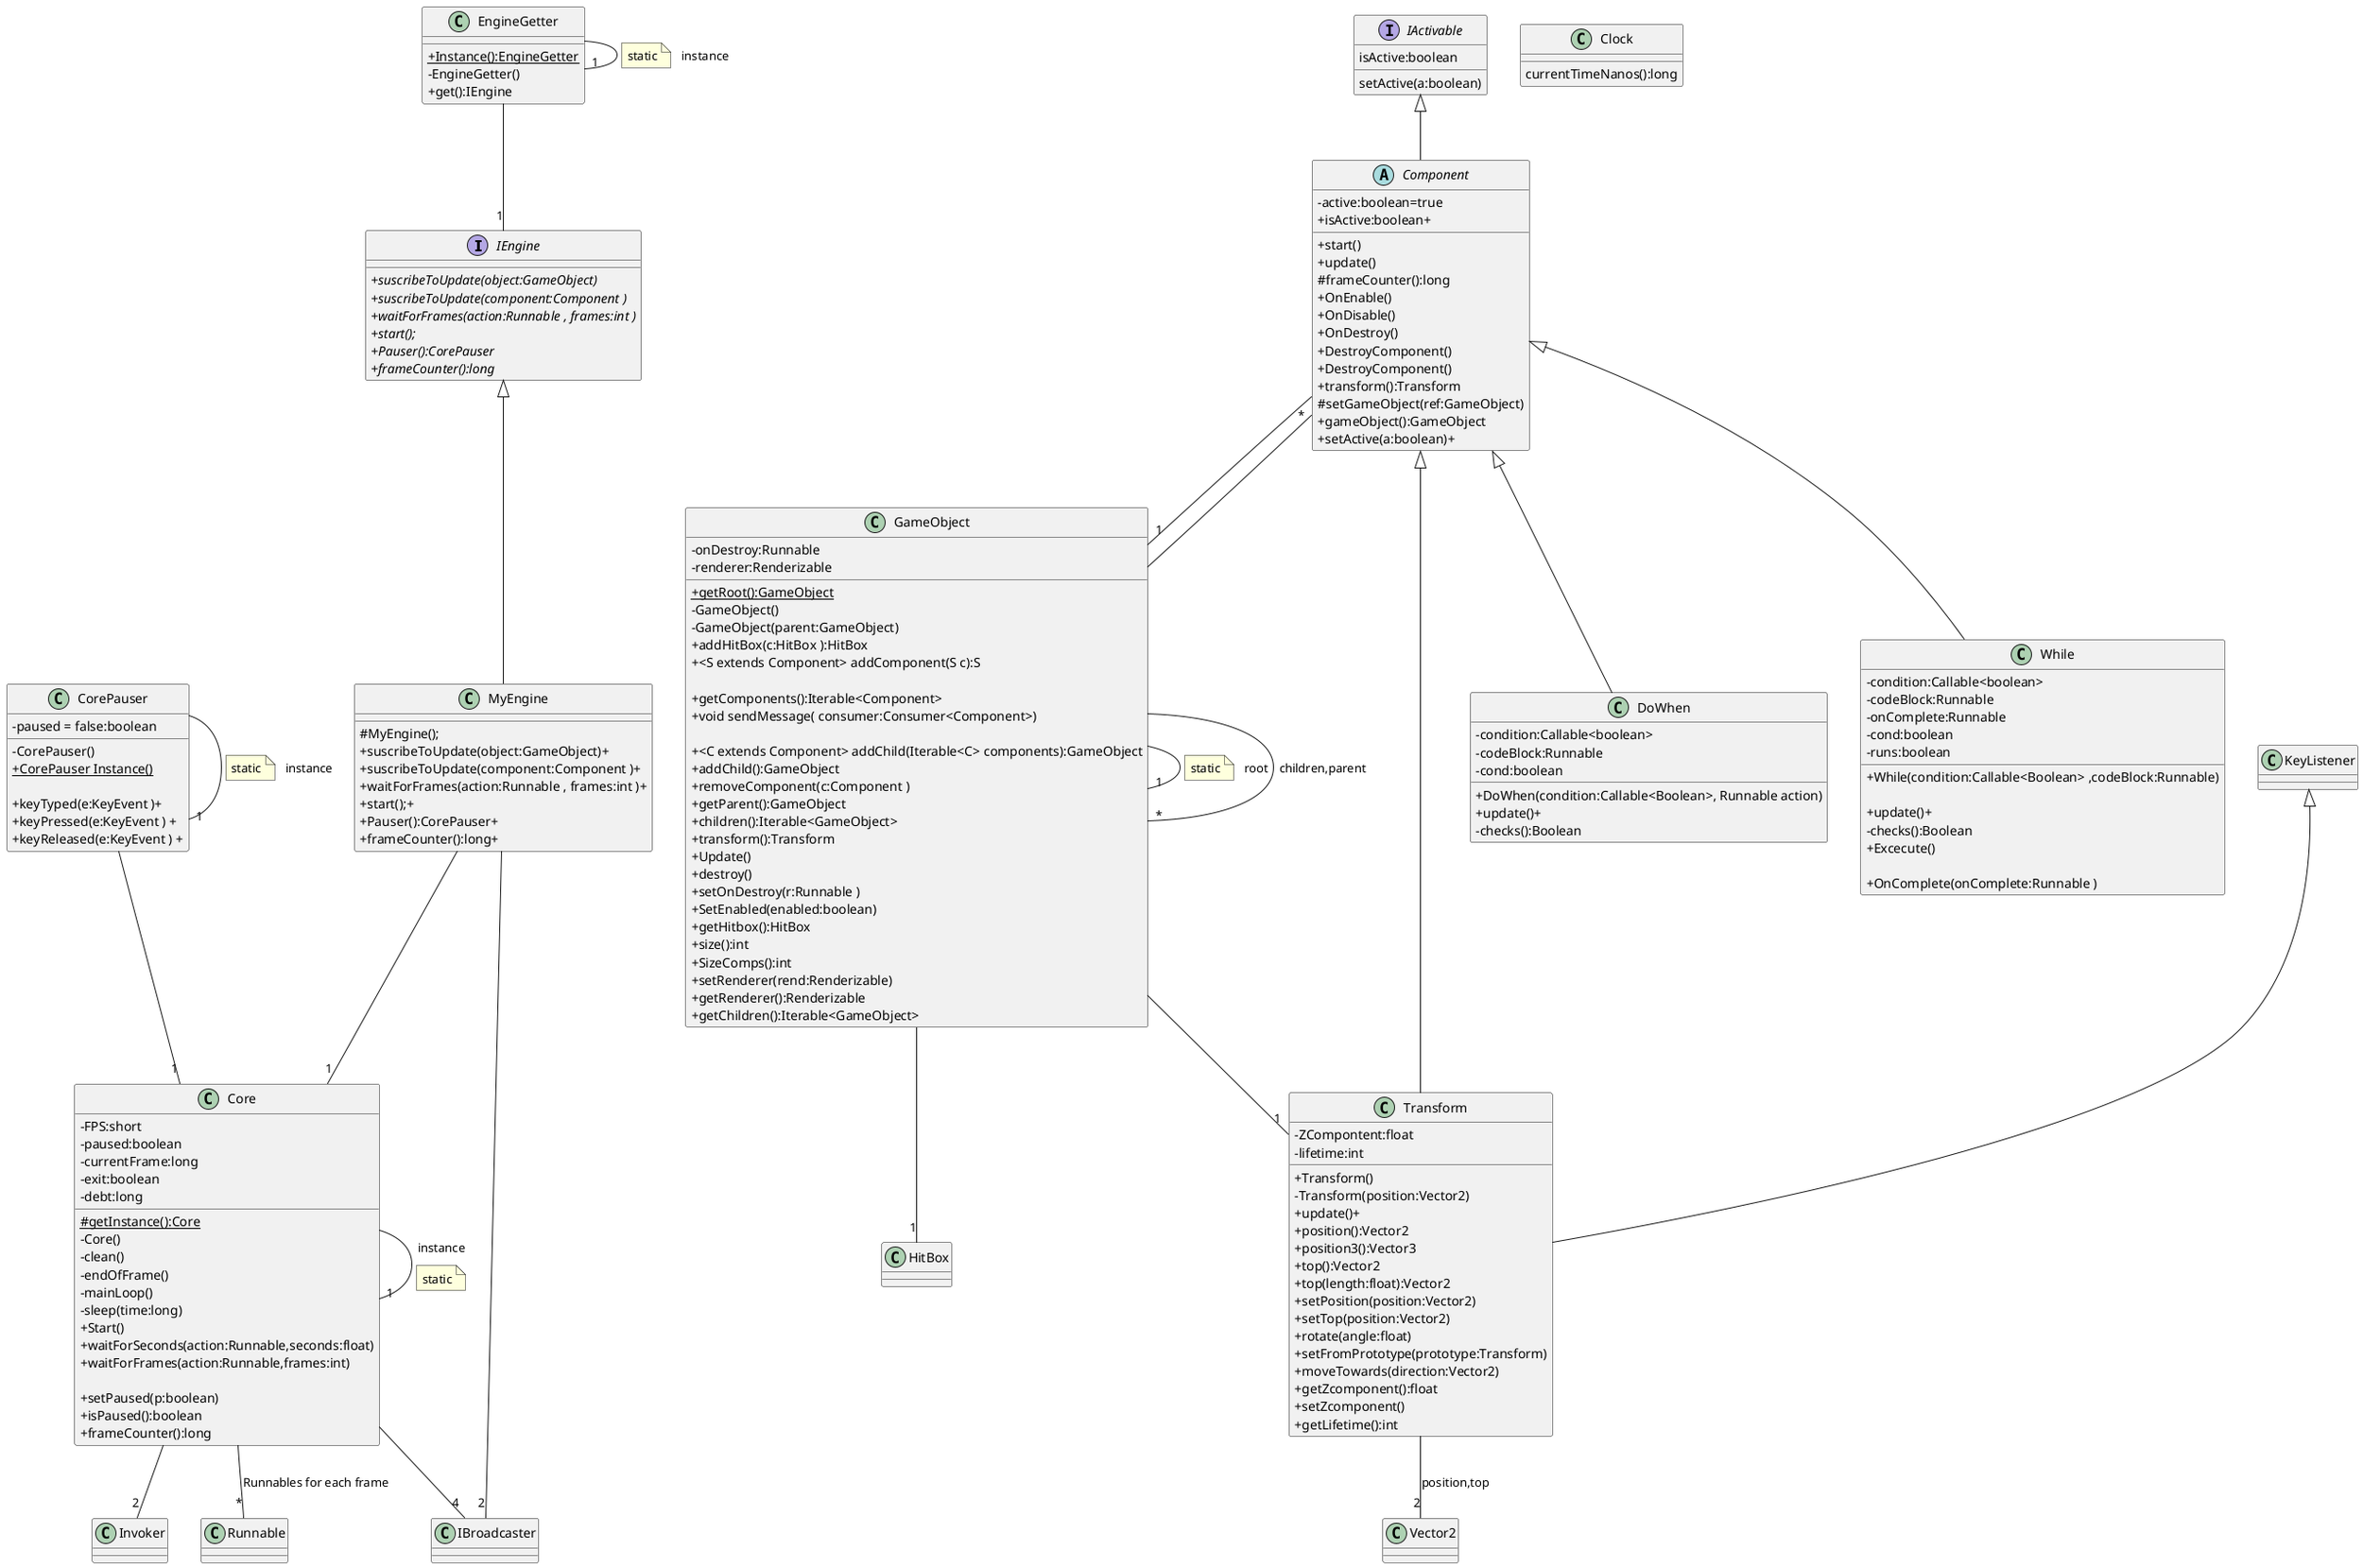 @startuml
skinparam classAttributeIconSize 0

interface IEngine{
    +{abstract}suscribeToUpdate(object:GameObject)
    +{abstract}suscribeToUpdate(component:Component )
    +{abstract}waitForFrames(action:Runnable , frames:int )
    +{abstract}start();
    +{abstract}Pauser():CorePauser
    +{abstract}frameCounter():long
}

IEngine <|-- MyEngine
MyEngine -- "1" Core
MyEngine -- "2" IBroadcaster
class MyEngine{
    #MyEngine();
    +suscribeToUpdate(object:GameObject)+
    +suscribeToUpdate(component:Component )+
    +waitForFrames(action:Runnable , frames:int )+
    +start();+
    +Pauser():CorePauser+
    +frameCounter():long+
}

interface IActivable{
    isActive:boolean
    setActive(a:boolean)
}

class Clock{
    currentTimeNanos():long
}

IActivable <|-- Component
Component -- "1" GameObject
abstract class Component{
    -active:boolean=true
    +start()
    +update()
    #frameCounter():long
    +OnEnable()
    +OnDisable()
    +OnDestroy()
    +DestroyComponent()
    +DestroyComponent()
    +transform():Transform
    #setGameObject(ref:GameObject)
    +gameObject():GameObject
    +isActive:boolean+
    +setActive(a:boolean)+
}

GameObject -- "1" GameObject:root
note left on link: static
GameObject -- "*"GameObject:children,parent
GameObject -- "*"Component
GameObject -- "1"Transform
GameObject -- "1"HitBox
class GameObject
{
    +{static} getRoot():GameObject
    -GameObject()
    -GameObject(parent:GameObject)
    +addHitBox(c:HitBox ):HitBox
    +<S extends Component> addComponent(S c):S

    +getComponents():Iterable<Component>
    +void sendMessage( consumer:Consumer<Component>)

    +<C extends Component> addChild(Iterable<C> components):GameObject
    +addChild():GameObject
    +removeComponent(c:Component )
    +getParent():GameObject
    +children():Iterable<GameObject>
    +transform():Transform
    +Update()
    +destroy()
    -onDestroy:Runnable
    +setOnDestroy(r:Runnable )
    +SetEnabled(enabled:boolean)
    +getHitbox():HitBox
    +size():int
    +SizeComps():int
    -renderer:Renderizable
    +setRenderer(rend:Renderizable)
    +getRenderer():Renderizable
    +getChildren():Iterable<GameObject>
}

Component <|-- Transform
Transform -- "2"  Vector2: position,top
class Transform{
    -ZCompontent:float
    -lifetime:int

    +Transform()
    -Transform(position:Vector2)
    +update()+
    +position():Vector2
    +position3():Vector3
    +top():Vector2
    +top(length:float):Vector2
    +setPosition(position:Vector2)
    +setTop(position:Vector2)
    +rotate(angle:float)
    +setFromPrototype(prototype:Transform)
    +moveTowards(direction:Vector2)
    +getZcomponent():float
    +setZcomponent()
    +getLifetime():int
}

Core -- "1" Core:instance
note on link: static
Core -- "4" IBroadcaster
Core -- "2" Invoker
Core -- "*" Runnable: Runnables for each frame
class Core{
    -FPS:short
    -paused:boolean
    -currentFrame:long
    -exit:boolean
    -debt:long

    #{static}getInstance():Core
    -Core()
    -clean()
    -endOfFrame()
    -mainLoop()
    -sleep(time:long)
    +Start()
    +waitForSeconds(action:Runnable,seconds:float)
    +waitForFrames(action:Runnable,frames:int)

    +setPaused(p:boolean)
    +isPaused():boolean
    +frameCounter():long
}

KeyListener <|-- Transform
CorePauser -- "1" CorePauser:instance
note left on link: static
CorePauser -- "1" Core
class CorePauser
{
    -paused = false:boolean
    -CorePauser()
    +{static} CorePauser Instance()

    +keyTyped(e:KeyEvent )+
    +keyPressed(e:KeyEvent ) +
    +keyReleased(e:KeyEvent ) +
}

Component <|-- DoWhen
class DoWhen {
    -condition:Callable<boolean>
    -codeBlock:Runnable
    -cond:boolean
    +DoWhen(condition:Callable<Boolean>, Runnable action)
    +update()+
    -checks():Boolean
}

EngineGetter -- "1" EngineGetter:instance
note left on link: static
EngineGetter -- "1" IEngine
class EngineGetter
{
    + {static}  Instance():EngineGetter
    - EngineGetter()
    +get():IEngine
}


Component <|-- While
class While
{
    -condition:Callable<boolean>
    -codeBlock:Runnable
    -onComplete:Runnable
    -cond:boolean
    -runs:boolean

    +While(condition:Callable<Boolean> ,codeBlock:Runnable)

    +update()+
    -checks():Boolean
    +Excecute()

    +OnComplete(onComplete:Runnable )
}









@enduml
